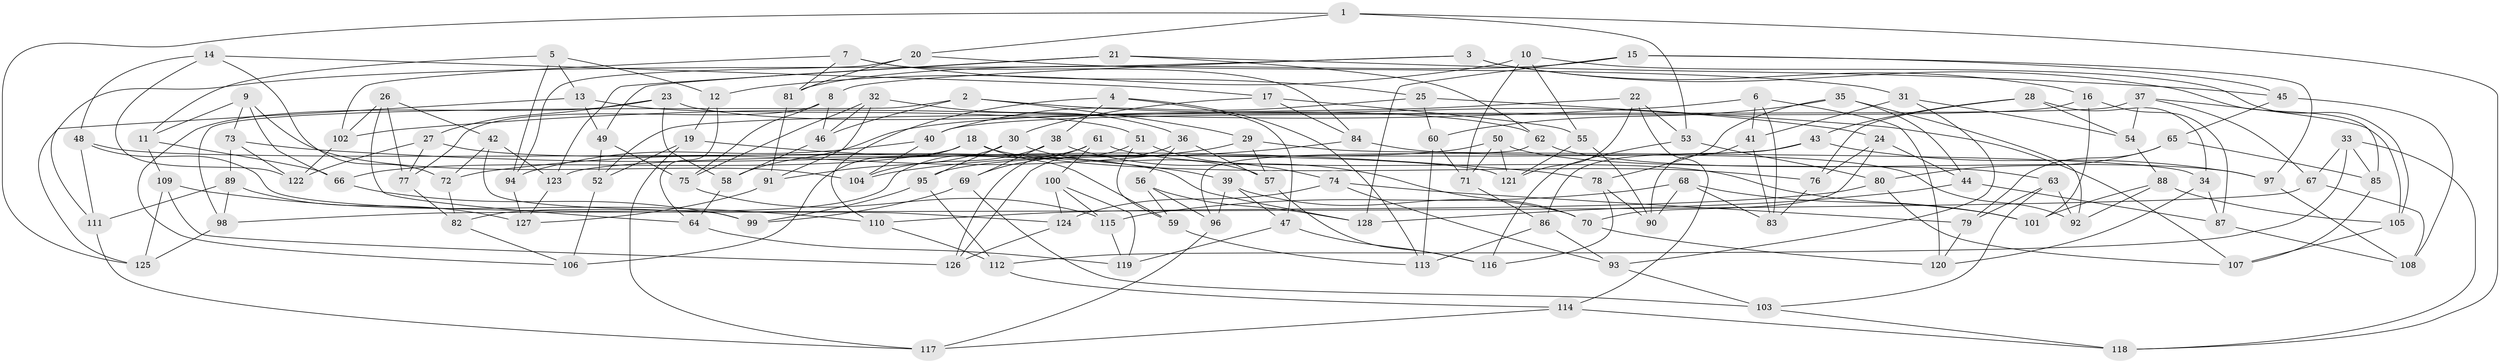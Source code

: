 // coarse degree distribution, {4: 0.3670886075949367, 6: 0.5063291139240507, 5: 0.11392405063291139, 3: 0.012658227848101266}
// Generated by graph-tools (version 1.1) at 2025/52/02/27/25 19:52:31]
// undirected, 128 vertices, 256 edges
graph export_dot {
graph [start="1"]
  node [color=gray90,style=filled];
  1;
  2;
  3;
  4;
  5;
  6;
  7;
  8;
  9;
  10;
  11;
  12;
  13;
  14;
  15;
  16;
  17;
  18;
  19;
  20;
  21;
  22;
  23;
  24;
  25;
  26;
  27;
  28;
  29;
  30;
  31;
  32;
  33;
  34;
  35;
  36;
  37;
  38;
  39;
  40;
  41;
  42;
  43;
  44;
  45;
  46;
  47;
  48;
  49;
  50;
  51;
  52;
  53;
  54;
  55;
  56;
  57;
  58;
  59;
  60;
  61;
  62;
  63;
  64;
  65;
  66;
  67;
  68;
  69;
  70;
  71;
  72;
  73;
  74;
  75;
  76;
  77;
  78;
  79;
  80;
  81;
  82;
  83;
  84;
  85;
  86;
  87;
  88;
  89;
  90;
  91;
  92;
  93;
  94;
  95;
  96;
  97;
  98;
  99;
  100;
  101;
  102;
  103;
  104;
  105;
  106;
  107;
  108;
  109;
  110;
  111;
  112;
  113;
  114;
  115;
  116;
  117;
  118;
  119;
  120;
  121;
  122;
  123;
  124;
  125;
  126;
  127;
  128;
  1 -- 53;
  1 -- 118;
  1 -- 20;
  1 -- 125;
  2 -- 29;
  2 -- 46;
  2 -- 24;
  2 -- 98;
  3 -- 16;
  3 -- 85;
  3 -- 111;
  3 -- 8;
  4 -- 47;
  4 -- 113;
  4 -- 38;
  4 -- 110;
  5 -- 13;
  5 -- 94;
  5 -- 11;
  5 -- 12;
  6 -- 41;
  6 -- 102;
  6 -- 120;
  6 -- 83;
  7 -- 25;
  7 -- 84;
  7 -- 81;
  7 -- 102;
  8 -- 46;
  8 -- 77;
  8 -- 75;
  9 -- 104;
  9 -- 11;
  9 -- 66;
  9 -- 73;
  10 -- 105;
  10 -- 12;
  10 -- 55;
  10 -- 71;
  11 -- 66;
  11 -- 109;
  12 -- 19;
  12 -- 64;
  13 -- 125;
  13 -- 49;
  13 -- 51;
  14 -- 72;
  14 -- 122;
  14 -- 48;
  14 -- 17;
  15 -- 45;
  15 -- 128;
  15 -- 97;
  15 -- 81;
  16 -- 40;
  16 -- 101;
  16 -- 87;
  17 -- 30;
  17 -- 84;
  17 -- 55;
  18 -- 106;
  18 -- 76;
  18 -- 66;
  18 -- 59;
  19 -- 52;
  19 -- 39;
  19 -- 117;
  20 -- 94;
  20 -- 31;
  20 -- 81;
  21 -- 62;
  21 -- 45;
  21 -- 123;
  21 -- 49;
  22 -- 58;
  22 -- 121;
  22 -- 114;
  22 -- 53;
  23 -- 106;
  23 -- 27;
  23 -- 58;
  23 -- 62;
  24 -- 44;
  24 -- 76;
  24 -- 70;
  25 -- 60;
  25 -- 40;
  25 -- 107;
  26 -- 77;
  26 -- 102;
  26 -- 64;
  26 -- 42;
  27 -- 77;
  27 -- 128;
  27 -- 122;
  28 -- 54;
  28 -- 76;
  28 -- 34;
  28 -- 43;
  29 -- 72;
  29 -- 57;
  29 -- 34;
  30 -- 95;
  30 -- 57;
  30 -- 91;
  31 -- 41;
  31 -- 54;
  31 -- 93;
  32 -- 91;
  32 -- 36;
  32 -- 46;
  32 -- 75;
  33 -- 67;
  33 -- 118;
  33 -- 112;
  33 -- 85;
  34 -- 120;
  34 -- 87;
  35 -- 92;
  35 -- 60;
  35 -- 44;
  35 -- 78;
  36 -- 56;
  36 -- 57;
  36 -- 126;
  37 -- 105;
  37 -- 54;
  37 -- 67;
  37 -- 52;
  38 -- 70;
  38 -- 69;
  38 -- 104;
  39 -- 47;
  39 -- 96;
  39 -- 70;
  40 -- 104;
  40 -- 94;
  41 -- 90;
  41 -- 83;
  42 -- 123;
  42 -- 99;
  42 -- 72;
  43 -- 86;
  43 -- 123;
  43 -- 97;
  44 -- 87;
  44 -- 128;
  45 -- 108;
  45 -- 65;
  46 -- 58;
  47 -- 116;
  47 -- 119;
  48 -- 111;
  48 -- 121;
  48 -- 124;
  49 -- 52;
  49 -- 75;
  50 -- 95;
  50 -- 63;
  50 -- 121;
  50 -- 71;
  51 -- 59;
  51 -- 126;
  51 -- 74;
  52 -- 106;
  53 -- 116;
  53 -- 80;
  54 -- 88;
  55 -- 90;
  55 -- 121;
  56 -- 96;
  56 -- 128;
  56 -- 59;
  57 -- 116;
  58 -- 64;
  59 -- 113;
  60 -- 113;
  60 -- 71;
  61 -- 82;
  61 -- 69;
  61 -- 101;
  61 -- 100;
  62 -- 96;
  62 -- 97;
  63 -- 79;
  63 -- 103;
  63 -- 92;
  64 -- 119;
  65 -- 80;
  65 -- 79;
  65 -- 85;
  66 -- 99;
  67 -- 108;
  67 -- 98;
  68 -- 90;
  68 -- 115;
  68 -- 83;
  68 -- 101;
  69 -- 103;
  69 -- 99;
  70 -- 120;
  71 -- 86;
  72 -- 82;
  73 -- 89;
  73 -- 122;
  73 -- 78;
  74 -- 93;
  74 -- 124;
  74 -- 79;
  75 -- 115;
  76 -- 83;
  77 -- 82;
  78 -- 116;
  78 -- 90;
  79 -- 120;
  80 -- 107;
  80 -- 110;
  81 -- 91;
  82 -- 106;
  84 -- 92;
  84 -- 104;
  85 -- 107;
  86 -- 93;
  86 -- 113;
  87 -- 108;
  88 -- 105;
  88 -- 101;
  88 -- 92;
  89 -- 98;
  89 -- 127;
  89 -- 111;
  91 -- 127;
  93 -- 103;
  94 -- 127;
  95 -- 112;
  95 -- 99;
  96 -- 117;
  97 -- 108;
  98 -- 125;
  100 -- 124;
  100 -- 119;
  100 -- 115;
  102 -- 122;
  103 -- 118;
  105 -- 107;
  109 -- 125;
  109 -- 126;
  109 -- 110;
  110 -- 112;
  111 -- 117;
  112 -- 114;
  114 -- 118;
  114 -- 117;
  115 -- 119;
  123 -- 127;
  124 -- 126;
}
